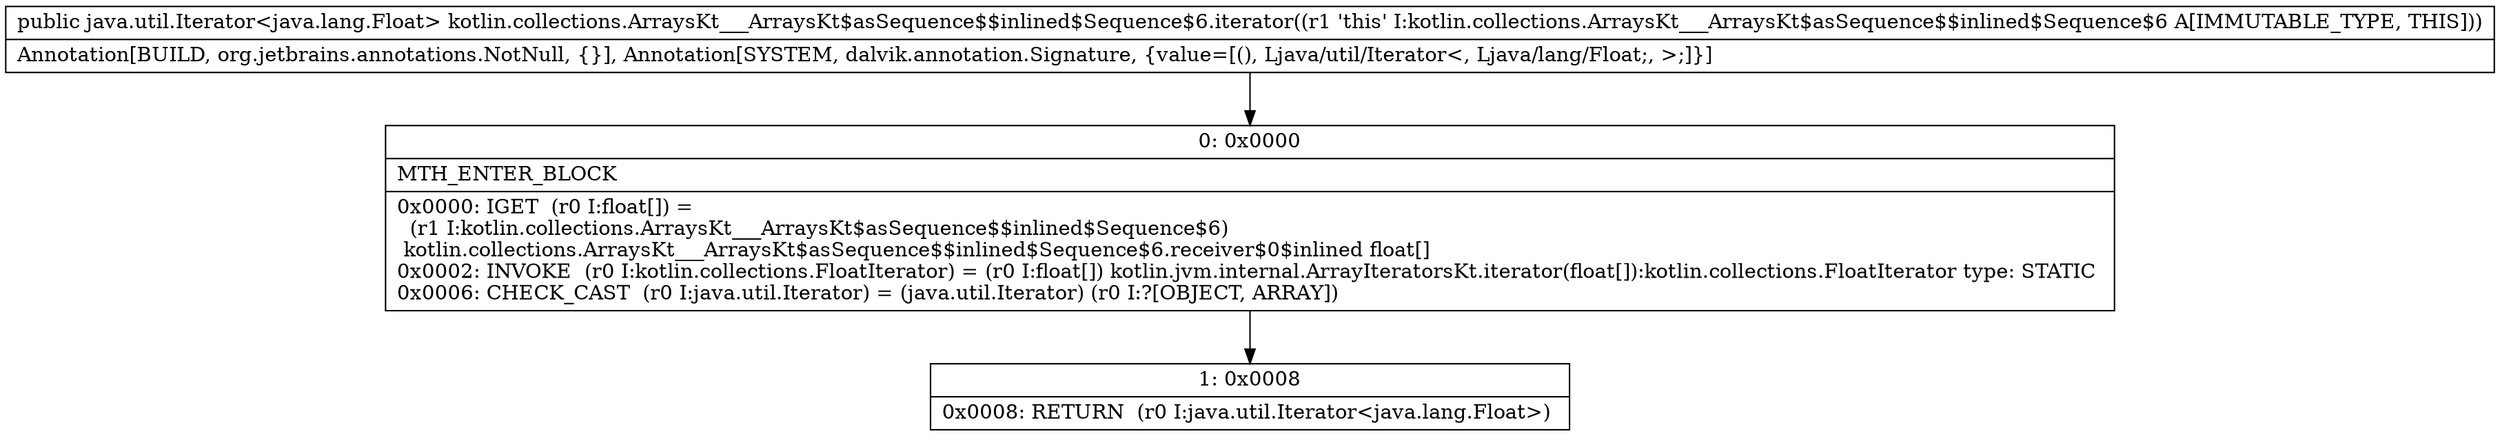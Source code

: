 digraph "CFG forkotlin.collections.ArraysKt___ArraysKt$asSequence$$inlined$Sequence$6.iterator()Ljava\/util\/Iterator;" {
Node_0 [shape=record,label="{0\:\ 0x0000|MTH_ENTER_BLOCK\l|0x0000: IGET  (r0 I:float[]) = \l  (r1 I:kotlin.collections.ArraysKt___ArraysKt$asSequence$$inlined$Sequence$6)\l kotlin.collections.ArraysKt___ArraysKt$asSequence$$inlined$Sequence$6.receiver$0$inlined float[] \l0x0002: INVOKE  (r0 I:kotlin.collections.FloatIterator) = (r0 I:float[]) kotlin.jvm.internal.ArrayIteratorsKt.iterator(float[]):kotlin.collections.FloatIterator type: STATIC \l0x0006: CHECK_CAST  (r0 I:java.util.Iterator) = (java.util.Iterator) (r0 I:?[OBJECT, ARRAY]) \l}"];
Node_1 [shape=record,label="{1\:\ 0x0008|0x0008: RETURN  (r0 I:java.util.Iterator\<java.lang.Float\>) \l}"];
MethodNode[shape=record,label="{public java.util.Iterator\<java.lang.Float\> kotlin.collections.ArraysKt___ArraysKt$asSequence$$inlined$Sequence$6.iterator((r1 'this' I:kotlin.collections.ArraysKt___ArraysKt$asSequence$$inlined$Sequence$6 A[IMMUTABLE_TYPE, THIS]))  | Annotation[BUILD, org.jetbrains.annotations.NotNull, \{\}], Annotation[SYSTEM, dalvik.annotation.Signature, \{value=[(), Ljava\/util\/Iterator\<, Ljava\/lang\/Float;, \>;]\}]\l}"];
MethodNode -> Node_0;
Node_0 -> Node_1;
}

